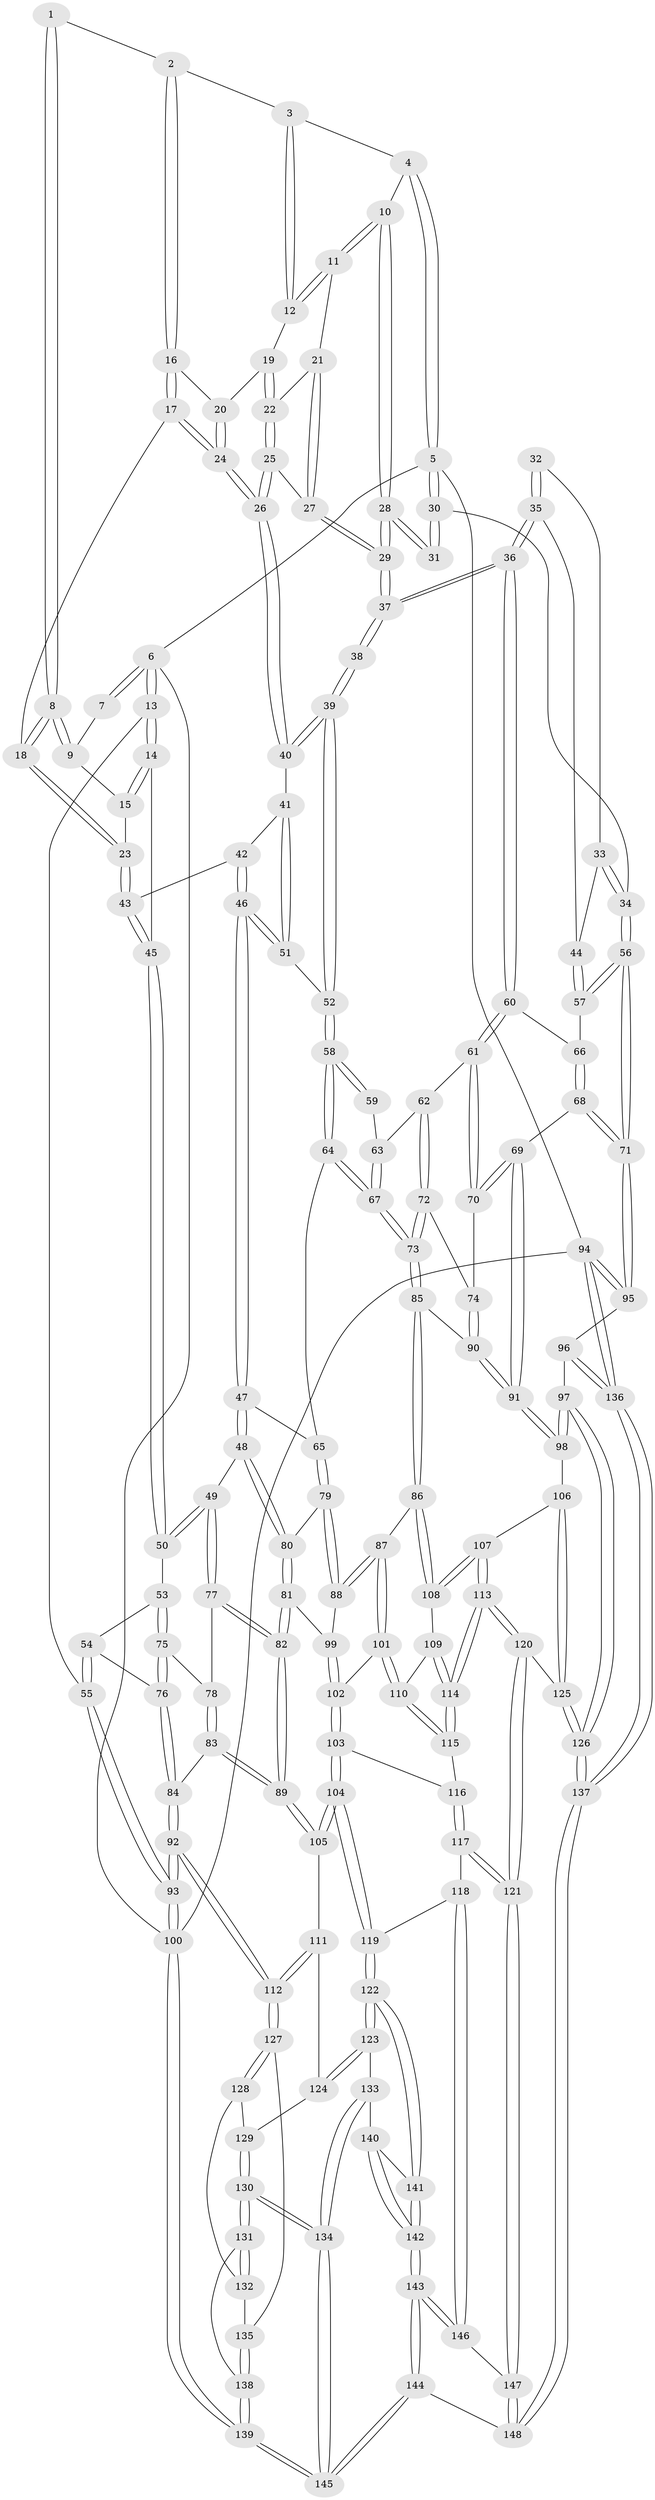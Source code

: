 // Generated by graph-tools (version 1.1) at 2025/11/02/27/25 16:11:57]
// undirected, 148 vertices, 367 edges
graph export_dot {
graph [start="1"]
  node [color=gray90,style=filled];
  1 [pos="+0.4808848623416286+0"];
  2 [pos="+0.5698546109498983+0"];
  3 [pos="+0.5969154643547218+0"];
  4 [pos="+0.9120712255508052+0"];
  5 [pos="+1+0"];
  6 [pos="+0+0"];
  7 [pos="+0.32197037762860925+0"];
  8 [pos="+0.4408421824946497+0.10995044912260177"];
  9 [pos="+0.31419793825576386+0"];
  10 [pos="+0.7810566291215638+0.07608757872837586"];
  11 [pos="+0.6834072958751645+0.05471497667754416"];
  12 [pos="+0.6507892376334434+0"];
  13 [pos="+0+0"];
  14 [pos="+0.12477688600150191+0.15424826377029693"];
  15 [pos="+0.29339092894646374+0"];
  16 [pos="+0.5520014767041975+0"];
  17 [pos="+0.4883854305552631+0.1376159634514779"];
  18 [pos="+0.43948500660526446+0.126027797496386"];
  19 [pos="+0.5918088820866121+0.07297533796914808"];
  20 [pos="+0.5747648242083901+0.07496376547595454"];
  21 [pos="+0.6808128495103232+0.059263839249655774"];
  22 [pos="+0.6308908511004703+0.08327624004727731"];
  23 [pos="+0.37702695496237215+0.14013007128298552"];
  24 [pos="+0.5208979483704385+0.15720922047930547"];
  25 [pos="+0.5888727704025863+0.1553342003934148"];
  26 [pos="+0.5294720673950435+0.16715744504976468"];
  27 [pos="+0.6742515401573718+0.16853498862079072"];
  28 [pos="+0.8027247271846145+0.11082834875951177"];
  29 [pos="+0.7419899936122402+0.24264674673245842"];
  30 [pos="+1+0"];
  31 [pos="+0.8801316891961847+0.10984723761991813"];
  32 [pos="+0.888447642739755+0.13841174278017712"];
  33 [pos="+0.9135096475494949+0.1904672894623765"];
  34 [pos="+1+0.30960917479482586"];
  35 [pos="+0.7918343804196307+0.2942677585634178"];
  36 [pos="+0.7844211965613748+0.2947275920665393"];
  37 [pos="+0.7455659773346358+0.2739632530048059"];
  38 [pos="+0.7317651740656144+0.2810111257778159"];
  39 [pos="+0.6302655245359465+0.2744948080975788"];
  40 [pos="+0.5324702922285544+0.19581916246938877"];
  41 [pos="+0.5041692846318132+0.255542720168839"];
  42 [pos="+0.4009725633404928+0.22172909999207968"];
  43 [pos="+0.37628419075146846+0.14112302864786902"];
  44 [pos="+0.8092809884156242+0.2944878667955509"];
  45 [pos="+0.20903329550597277+0.23962777072529415"];
  46 [pos="+0.40945369711215157+0.3362634475525657"];
  47 [pos="+0.36644513208612073+0.3770207896234432"];
  48 [pos="+0.2970784679024077+0.394562592297446"];
  49 [pos="+0.25294597678309205+0.380501625011681"];
  50 [pos="+0.23114617302013177+0.36543445206315367"];
  51 [pos="+0.489277581776909+0.30664713236508634"];
  52 [pos="+0.5472055961798336+0.3463593229899405"];
  53 [pos="+0.22388818484234999+0.3687978694512471"];
  54 [pos="+0.05355076580487537+0.4165784000530989"];
  55 [pos="+0+0.32254248833048066"];
  56 [pos="+1+0.3913034649491831"];
  57 [pos="+0.9801178433793521+0.3455877447786345"];
  58 [pos="+0.5774021455782655+0.4279201260089762"];
  59 [pos="+0.7246880745873817+0.2920141703011497"];
  60 [pos="+0.7890138222251625+0.34046161723053714"];
  61 [pos="+0.7501797777721104+0.44656718591638744"];
  62 [pos="+0.7317907680924202+0.44736998507620257"];
  63 [pos="+0.6922417076810373+0.42824369697542347"];
  64 [pos="+0.573488213721995+0.4783900385630126"];
  65 [pos="+0.5031553590961696+0.46525775573475187"];
  66 [pos="+0.8318838563929296+0.42727705086041495"];
  67 [pos="+0.5781522314541153+0.4853031341589874"];
  68 [pos="+0.854933989652605+0.5226469385035232"];
  69 [pos="+0.8392416615692992+0.5290137064499765"];
  70 [pos="+0.8116264129920107+0.5244775830877284"];
  71 [pos="+1+0.5286725523331558"];
  72 [pos="+0.6899721340029249+0.5171036190208316"];
  73 [pos="+0.594295854181271+0.5393616590998859"];
  74 [pos="+0.8013900429969784+0.527244292198317"];
  75 [pos="+0.14298014537918416+0.5273087726277372"];
  76 [pos="+0.06618872709149641+0.5556929253860646"];
  77 [pos="+0.21788364700542343+0.5549289308306714"];
  78 [pos="+0.1720804918183458+0.5631302184212377"];
  79 [pos="+0.384358202941338+0.5609521132271266"];
  80 [pos="+0.31817506084391184+0.4468967468520292"];
  81 [pos="+0.2659031220337436+0.6205553288615197"];
  82 [pos="+0.2523596024634344+0.6267105577881714"];
  83 [pos="+0.10549180038660422+0.63769390295137"];
  84 [pos="+0.0487694564186758+0.6189306909382939"];
  85 [pos="+0.5902730687700034+0.5864687429949206"];
  86 [pos="+0.5834936585542542+0.5939339638358928"];
  87 [pos="+0.4191750678728689+0.6156826900860213"];
  88 [pos="+0.3869995498892666+0.5786574662752411"];
  89 [pos="+0.20818910201522742+0.7135456088102566"];
  90 [pos="+0.6855742467776514+0.6318386648340603"];
  91 [pos="+0.7837636459236627+0.7342246855200232"];
  92 [pos="+0+0.738040492640016"];
  93 [pos="+0+0.7385260591333712"];
  94 [pos="+1+1"];
  95 [pos="+1+0.641626498980309"];
  96 [pos="+0.9519244054389631+0.7551104470205088"];
  97 [pos="+0.8708799261386224+0.7793024677431253"];
  98 [pos="+0.7885802258296589+0.7478110503584371"];
  99 [pos="+0.2860256176837008+0.6167032640954"];
  100 [pos="+0+1"];
  101 [pos="+0.40484525014475864+0.6828837495760626"];
  102 [pos="+0.37498176889902457+0.7012884877935853"];
  103 [pos="+0.3264173427432849+0.742373110319107"];
  104 [pos="+0.28382114054990215+0.7669517929040747"];
  105 [pos="+0.21289352914367007+0.7316327432484427"];
  106 [pos="+0.7594618049552455+0.766725070534443"];
  107 [pos="+0.6049571738710304+0.7080062178048818"];
  108 [pos="+0.5788869954214128+0.623160434955265"];
  109 [pos="+0.5354906959089046+0.6900374267059357"];
  110 [pos="+0.45547187917143456+0.732999841410563"];
  111 [pos="+0.20581581667174514+0.7388945070909992"];
  112 [pos="+0+0.8040089041602427"];
  113 [pos="+0.5945623769519575+0.840103039582916"];
  114 [pos="+0.5461884374033942+0.8039145669148525"];
  115 [pos="+0.46501050402715255+0.7805390276867826"];
  116 [pos="+0.4488744856479908+0.7967310718402051"];
  117 [pos="+0.4119634164292328+0.8587489262989062"];
  118 [pos="+0.38359285217897293+0.8690896748192775"];
  119 [pos="+0.3168657748149287+0.844465849633661"];
  120 [pos="+0.6150437230254641+0.8712712954207412"];
  121 [pos="+0.5613686252947775+0.93247057064992"];
  122 [pos="+0.2834117095105376+0.8929268067552533"];
  123 [pos="+0.1729394104534997+0.8607360026224682"];
  124 [pos="+0.1627757765585123+0.8433560977800428"];
  125 [pos="+0.642582789674599+0.8690116532894765"];
  126 [pos="+0.8447768840625183+1"];
  127 [pos="+0+0.8080133016945056"];
  128 [pos="+0.10410274864180147+0.8574877146012302"];
  129 [pos="+0.12725085294120725+0.8578957400778804"];
  130 [pos="+0.12653069250821525+0.9612930604165609"];
  131 [pos="+0.09557165485187058+0.9402461308932826"];
  132 [pos="+0.09062495429739448+0.9072978002011142"];
  133 [pos="+0.1836863543416589+0.9117380140945445"];
  134 [pos="+0.13709660042105168+0.9753132344443276"];
  135 [pos="+0.02321062503523883+0.8832033607898551"];
  136 [pos="+1+1"];
  137 [pos="+0.9446575798677939+1"];
  138 [pos="+0.051060740947652755+0.9339831005325763"];
  139 [pos="+0+1"];
  140 [pos="+0.19713369056844499+0.9146259445293207"];
  141 [pos="+0.2732239535121548+0.9190702205484461"];
  142 [pos="+0.2822700726262136+1"];
  143 [pos="+0.2871870633171855+1"];
  144 [pos="+0.2861110684041235+1"];
  145 [pos="+0.18525661540792093+1"];
  146 [pos="+0.39255285275804824+0.9602560051360515"];
  147 [pos="+0.5600819337058376+0.9364697691229419"];
  148 [pos="+0.5336169442234612+1"];
  1 -- 2;
  1 -- 8;
  1 -- 8;
  2 -- 3;
  2 -- 16;
  2 -- 16;
  3 -- 4;
  3 -- 12;
  3 -- 12;
  4 -- 5;
  4 -- 5;
  4 -- 10;
  5 -- 6;
  5 -- 30;
  5 -- 30;
  5 -- 94;
  6 -- 7;
  6 -- 7;
  6 -- 13;
  6 -- 13;
  6 -- 100;
  7 -- 9;
  8 -- 9;
  8 -- 9;
  8 -- 18;
  8 -- 18;
  9 -- 15;
  10 -- 11;
  10 -- 11;
  10 -- 28;
  10 -- 28;
  11 -- 12;
  11 -- 12;
  11 -- 21;
  12 -- 19;
  13 -- 14;
  13 -- 14;
  13 -- 55;
  14 -- 15;
  14 -- 15;
  14 -- 45;
  15 -- 23;
  16 -- 17;
  16 -- 17;
  16 -- 20;
  17 -- 18;
  17 -- 24;
  17 -- 24;
  18 -- 23;
  18 -- 23;
  19 -- 20;
  19 -- 22;
  19 -- 22;
  20 -- 24;
  20 -- 24;
  21 -- 22;
  21 -- 27;
  21 -- 27;
  22 -- 25;
  22 -- 25;
  23 -- 43;
  23 -- 43;
  24 -- 26;
  24 -- 26;
  25 -- 26;
  25 -- 26;
  25 -- 27;
  26 -- 40;
  26 -- 40;
  27 -- 29;
  27 -- 29;
  28 -- 29;
  28 -- 29;
  28 -- 31;
  28 -- 31;
  29 -- 37;
  29 -- 37;
  30 -- 31;
  30 -- 31;
  30 -- 34;
  32 -- 33;
  32 -- 35;
  32 -- 35;
  33 -- 34;
  33 -- 34;
  33 -- 44;
  34 -- 56;
  34 -- 56;
  35 -- 36;
  35 -- 36;
  35 -- 44;
  36 -- 37;
  36 -- 37;
  36 -- 60;
  36 -- 60;
  37 -- 38;
  37 -- 38;
  38 -- 39;
  38 -- 39;
  39 -- 40;
  39 -- 40;
  39 -- 52;
  39 -- 52;
  40 -- 41;
  41 -- 42;
  41 -- 51;
  41 -- 51;
  42 -- 43;
  42 -- 46;
  42 -- 46;
  43 -- 45;
  43 -- 45;
  44 -- 57;
  44 -- 57;
  45 -- 50;
  45 -- 50;
  46 -- 47;
  46 -- 47;
  46 -- 51;
  46 -- 51;
  47 -- 48;
  47 -- 48;
  47 -- 65;
  48 -- 49;
  48 -- 80;
  48 -- 80;
  49 -- 50;
  49 -- 50;
  49 -- 77;
  49 -- 77;
  50 -- 53;
  51 -- 52;
  52 -- 58;
  52 -- 58;
  53 -- 54;
  53 -- 75;
  53 -- 75;
  54 -- 55;
  54 -- 55;
  54 -- 76;
  55 -- 93;
  55 -- 93;
  56 -- 57;
  56 -- 57;
  56 -- 71;
  56 -- 71;
  57 -- 66;
  58 -- 59;
  58 -- 59;
  58 -- 64;
  58 -- 64;
  59 -- 63;
  60 -- 61;
  60 -- 61;
  60 -- 66;
  61 -- 62;
  61 -- 70;
  61 -- 70;
  62 -- 63;
  62 -- 72;
  62 -- 72;
  63 -- 67;
  63 -- 67;
  64 -- 65;
  64 -- 67;
  64 -- 67;
  65 -- 79;
  65 -- 79;
  66 -- 68;
  66 -- 68;
  67 -- 73;
  67 -- 73;
  68 -- 69;
  68 -- 71;
  68 -- 71;
  69 -- 70;
  69 -- 70;
  69 -- 91;
  69 -- 91;
  70 -- 74;
  71 -- 95;
  71 -- 95;
  72 -- 73;
  72 -- 73;
  72 -- 74;
  73 -- 85;
  73 -- 85;
  74 -- 90;
  74 -- 90;
  75 -- 76;
  75 -- 76;
  75 -- 78;
  76 -- 84;
  76 -- 84;
  77 -- 78;
  77 -- 82;
  77 -- 82;
  78 -- 83;
  78 -- 83;
  79 -- 80;
  79 -- 88;
  79 -- 88;
  80 -- 81;
  80 -- 81;
  81 -- 82;
  81 -- 82;
  81 -- 99;
  82 -- 89;
  82 -- 89;
  83 -- 84;
  83 -- 89;
  83 -- 89;
  84 -- 92;
  84 -- 92;
  85 -- 86;
  85 -- 86;
  85 -- 90;
  86 -- 87;
  86 -- 108;
  86 -- 108;
  87 -- 88;
  87 -- 88;
  87 -- 101;
  87 -- 101;
  88 -- 99;
  89 -- 105;
  89 -- 105;
  90 -- 91;
  90 -- 91;
  91 -- 98;
  91 -- 98;
  92 -- 93;
  92 -- 93;
  92 -- 112;
  92 -- 112;
  93 -- 100;
  93 -- 100;
  94 -- 95;
  94 -- 95;
  94 -- 136;
  94 -- 136;
  94 -- 100;
  95 -- 96;
  96 -- 97;
  96 -- 136;
  96 -- 136;
  97 -- 98;
  97 -- 98;
  97 -- 126;
  97 -- 126;
  98 -- 106;
  99 -- 102;
  99 -- 102;
  100 -- 139;
  100 -- 139;
  101 -- 102;
  101 -- 110;
  101 -- 110;
  102 -- 103;
  102 -- 103;
  103 -- 104;
  103 -- 104;
  103 -- 116;
  104 -- 105;
  104 -- 105;
  104 -- 119;
  104 -- 119;
  105 -- 111;
  106 -- 107;
  106 -- 125;
  106 -- 125;
  107 -- 108;
  107 -- 108;
  107 -- 113;
  107 -- 113;
  108 -- 109;
  109 -- 110;
  109 -- 114;
  109 -- 114;
  110 -- 115;
  110 -- 115;
  111 -- 112;
  111 -- 112;
  111 -- 124;
  112 -- 127;
  112 -- 127;
  113 -- 114;
  113 -- 114;
  113 -- 120;
  113 -- 120;
  114 -- 115;
  114 -- 115;
  115 -- 116;
  116 -- 117;
  116 -- 117;
  117 -- 118;
  117 -- 121;
  117 -- 121;
  118 -- 119;
  118 -- 146;
  118 -- 146;
  119 -- 122;
  119 -- 122;
  120 -- 121;
  120 -- 121;
  120 -- 125;
  121 -- 147;
  121 -- 147;
  122 -- 123;
  122 -- 123;
  122 -- 141;
  122 -- 141;
  123 -- 124;
  123 -- 124;
  123 -- 133;
  124 -- 129;
  125 -- 126;
  125 -- 126;
  126 -- 137;
  126 -- 137;
  127 -- 128;
  127 -- 128;
  127 -- 135;
  128 -- 129;
  128 -- 132;
  129 -- 130;
  129 -- 130;
  130 -- 131;
  130 -- 131;
  130 -- 134;
  130 -- 134;
  131 -- 132;
  131 -- 132;
  131 -- 138;
  132 -- 135;
  133 -- 134;
  133 -- 134;
  133 -- 140;
  134 -- 145;
  134 -- 145;
  135 -- 138;
  135 -- 138;
  136 -- 137;
  136 -- 137;
  137 -- 148;
  137 -- 148;
  138 -- 139;
  138 -- 139;
  139 -- 145;
  139 -- 145;
  140 -- 141;
  140 -- 142;
  140 -- 142;
  141 -- 142;
  141 -- 142;
  142 -- 143;
  142 -- 143;
  143 -- 144;
  143 -- 144;
  143 -- 146;
  143 -- 146;
  144 -- 145;
  144 -- 145;
  144 -- 148;
  146 -- 147;
  147 -- 148;
  147 -- 148;
}
